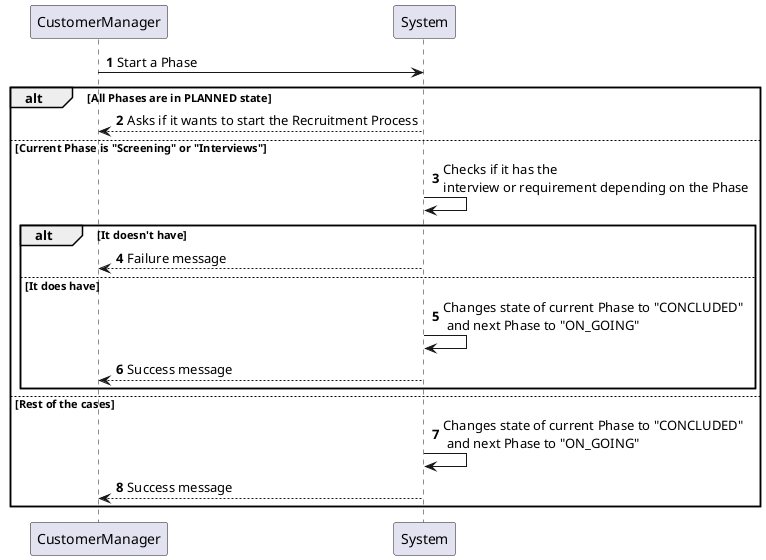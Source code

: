 @startuml
'https://plantuml.com/sequence-diagram

autonumber
CustomerManager -> System : Start a Phase

        alt All Phases are in PLANNED state

            System --> CustomerManager : Asks if it wants to start the Recruitment Process

        else Current Phase is "Screening" or "Interviews"

            System -> System : Checks if it has the \ninterview or requirement depending on the Phase

            alt It doesn't have

                System --> CustomerManager : Failure message

            else It does have

                System -> System : Changes state of current Phase to "CONCLUDED"\n and next Phase to "ON_GOING"

                System --> CustomerManager : Success message

            end

        else Rest of the cases

            System -> System : Changes state of current Phase to "CONCLUDED"\n and next Phase to "ON_GOING"

            System --> CustomerManager : Success message

        end

@enduml